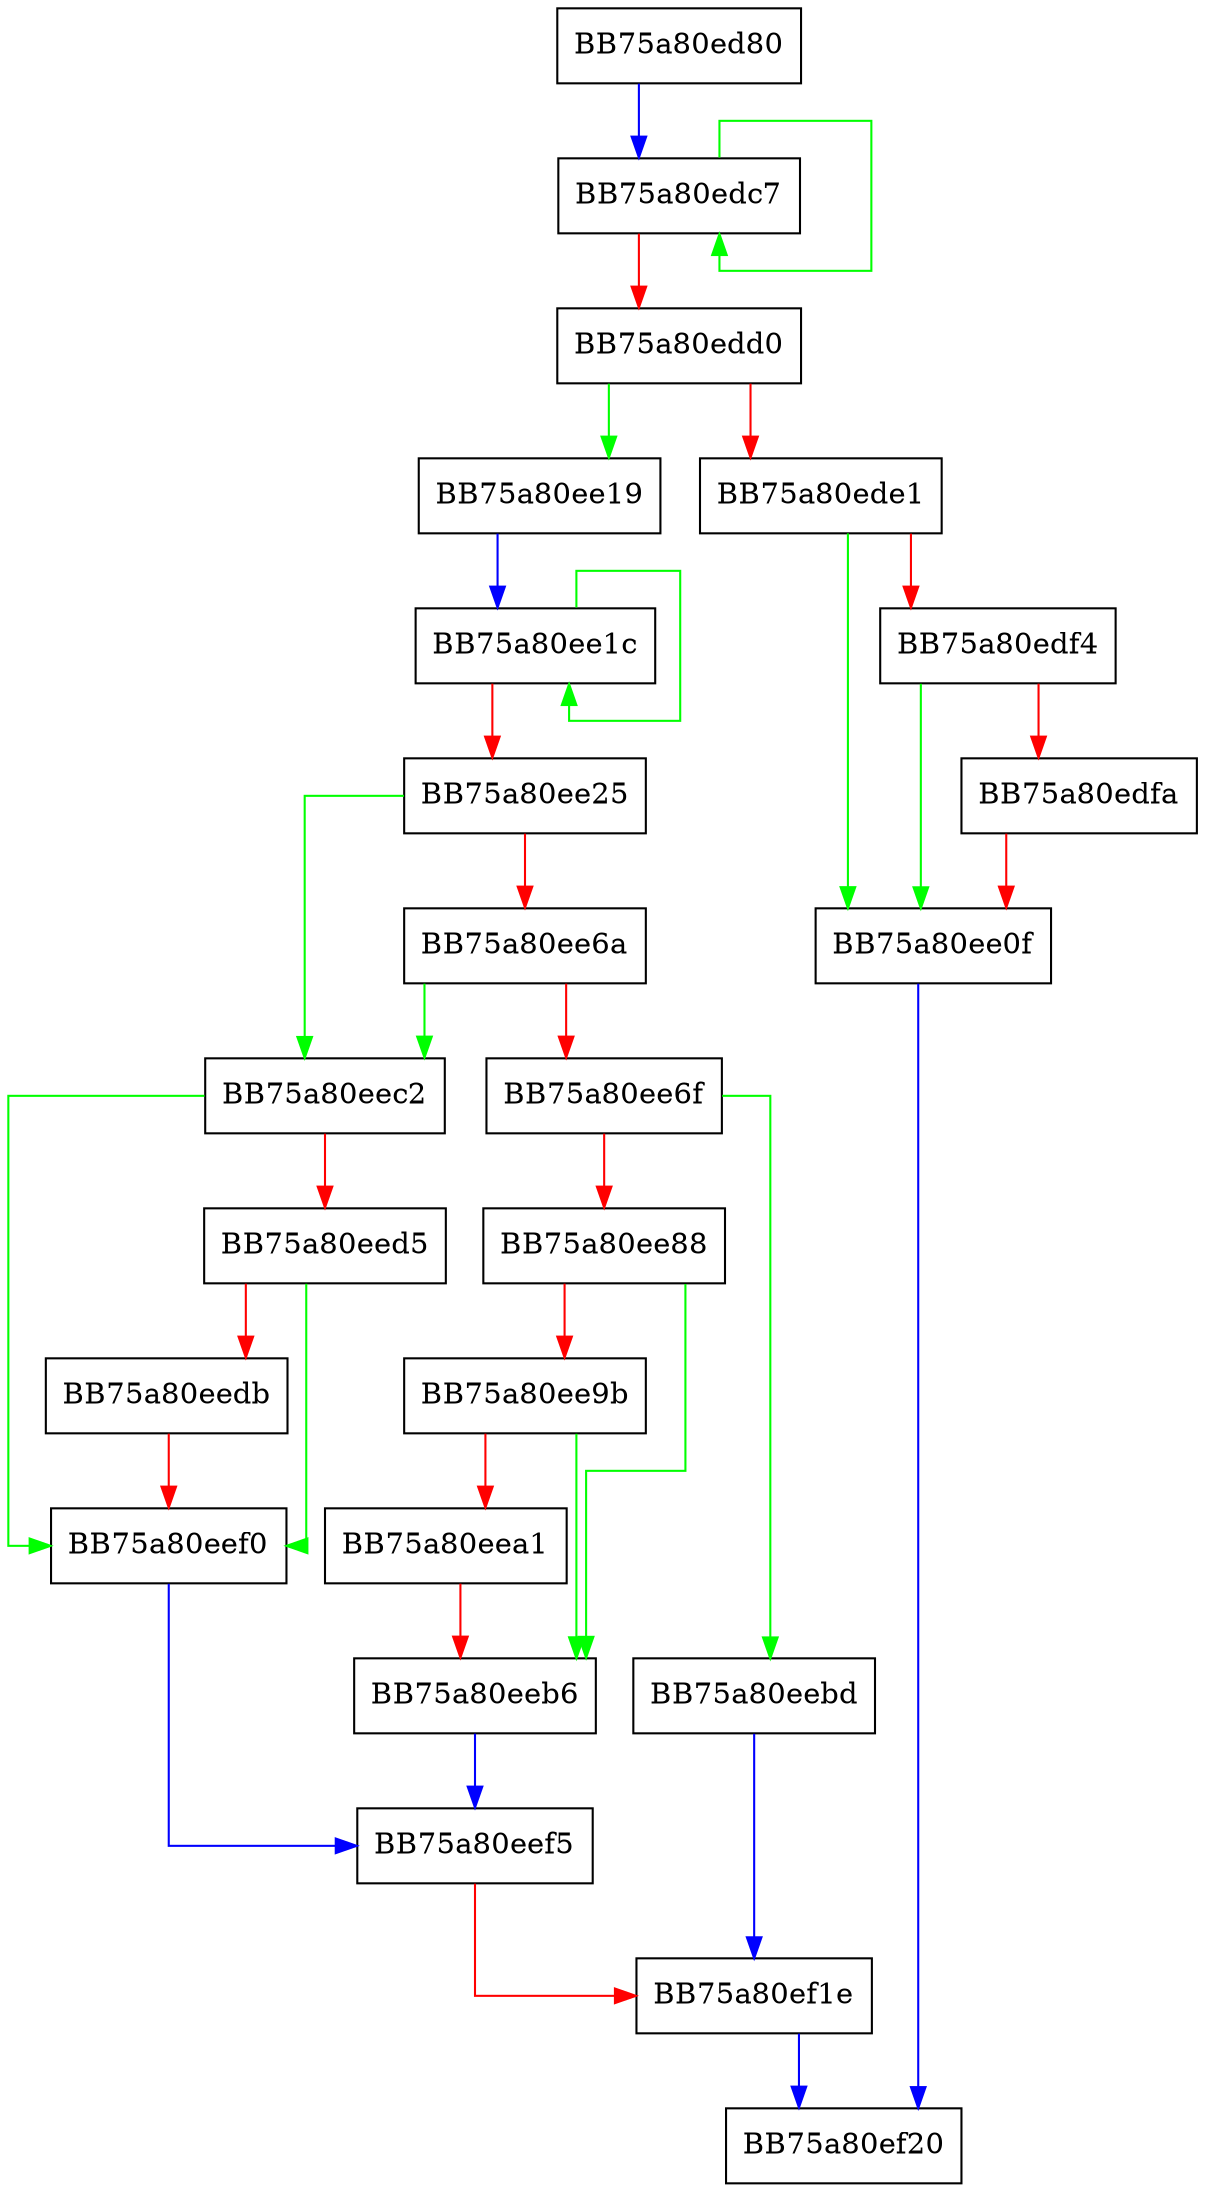 digraph InitNew {
  node [shape="box"];
  graph [splines=ortho];
  BB75a80ed80 -> BB75a80edc7 [color="blue"];
  BB75a80edc7 -> BB75a80edc7 [color="green"];
  BB75a80edc7 -> BB75a80edd0 [color="red"];
  BB75a80edd0 -> BB75a80ee19 [color="green"];
  BB75a80edd0 -> BB75a80ede1 [color="red"];
  BB75a80ede1 -> BB75a80ee0f [color="green"];
  BB75a80ede1 -> BB75a80edf4 [color="red"];
  BB75a80edf4 -> BB75a80ee0f [color="green"];
  BB75a80edf4 -> BB75a80edfa [color="red"];
  BB75a80edfa -> BB75a80ee0f [color="red"];
  BB75a80ee0f -> BB75a80ef20 [color="blue"];
  BB75a80ee19 -> BB75a80ee1c [color="blue"];
  BB75a80ee1c -> BB75a80ee1c [color="green"];
  BB75a80ee1c -> BB75a80ee25 [color="red"];
  BB75a80ee25 -> BB75a80eec2 [color="green"];
  BB75a80ee25 -> BB75a80ee6a [color="red"];
  BB75a80ee6a -> BB75a80eec2 [color="green"];
  BB75a80ee6a -> BB75a80ee6f [color="red"];
  BB75a80ee6f -> BB75a80eebd [color="green"];
  BB75a80ee6f -> BB75a80ee88 [color="red"];
  BB75a80ee88 -> BB75a80eeb6 [color="green"];
  BB75a80ee88 -> BB75a80ee9b [color="red"];
  BB75a80ee9b -> BB75a80eeb6 [color="green"];
  BB75a80ee9b -> BB75a80eea1 [color="red"];
  BB75a80eea1 -> BB75a80eeb6 [color="red"];
  BB75a80eeb6 -> BB75a80eef5 [color="blue"];
  BB75a80eebd -> BB75a80ef1e [color="blue"];
  BB75a80eec2 -> BB75a80eef0 [color="green"];
  BB75a80eec2 -> BB75a80eed5 [color="red"];
  BB75a80eed5 -> BB75a80eef0 [color="green"];
  BB75a80eed5 -> BB75a80eedb [color="red"];
  BB75a80eedb -> BB75a80eef0 [color="red"];
  BB75a80eef0 -> BB75a80eef5 [color="blue"];
  BB75a80eef5 -> BB75a80ef1e [color="red"];
  BB75a80ef1e -> BB75a80ef20 [color="blue"];
}